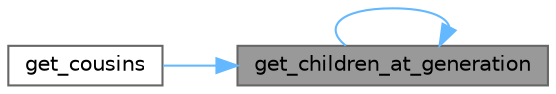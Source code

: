 digraph "get_children_at_generation"
{
 // LATEX_PDF_SIZE
  bgcolor="transparent";
  edge [fontname=Helvetica,fontsize=10,labelfontname=Helvetica,labelfontsize=10];
  node [fontname=Helvetica,fontsize=10,shape=box,height=0.2,width=0.4];
  rankdir="RL";
  Node1 [id="Node000001",label="get_children_at_generation",height=0.2,width=0.4,color="gray40", fillcolor="grey60", style="filled", fontcolor="black",tooltip="Получить всех потомков звена на generation поколений ниже"];
  Node1 -> Node1 [id="edge1_Node000001_Node000001",dir="back",color="steelblue1",style="solid",tooltip=" "];
  Node1 -> Node2 [id="edge2_Node000001_Node000002",dir="back",color="steelblue1",style="solid",tooltip=" "];
  Node2 [id="Node000002",label="get_cousins",height=0.2,width=0.4,color="grey40", fillcolor="white", style="filled",URL="$_find_cousins_by_genealogical_tree_8cpp.html#a9fea185399f38954325789aeaf1b3afd",tooltip="Найти кузенов человека по генеалогическому дереву"];
}
